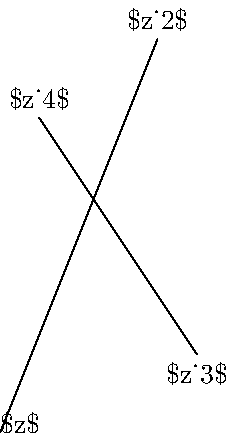 beginfig(0)

z1=origin;
z2=(2cm, 5cm);
z3=(2.5cm, cm);
z4=(.5cm, 4cm);
z5=intersection(z1, z2)(z3, z4);

draw z1--z2;
draw z3--z4;

markdot.circle(z1) fg=>orange;
markdot.circle(z2) fg=>orange;
markdot.circle(z3) fg=>orange;
markdot.circle(z4) fg=>orange;
markdot.circle(z5) fg=>orange;

label.bot("$z_1$", z1);
label.bot("$z_3$", z3);
label.top("$z_2$", z2);
label.top("$z_4$", z4);
label.rt("$z$", z5+.1cm*right);

endfig

